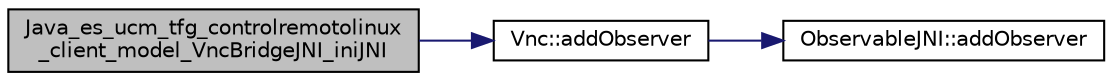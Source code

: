 digraph "Java_es_ucm_tfg_controlremotolinux_client_model_VncBridgeJNI_iniJNI"
{
  edge [fontname="Helvetica",fontsize="10",labelfontname="Helvetica",labelfontsize="10"];
  node [fontname="Helvetica",fontsize="10",shape=record];
  rankdir="LR";
  Node1 [label="Java_es_ucm_tfg_controlremotolinux\l_client_model_VncBridgeJNI_iniJNI",height=0.2,width=0.4,color="black", fillcolor="grey75", style="filled" fontcolor="black"];
  Node1 -> Node2 [color="midnightblue",fontsize="10",style="solid",fontname="Helvetica"];
  Node2 [label="Vnc::addObserver",height=0.2,width=0.4,color="black", fillcolor="white", style="filled",URL="$classVnc.html#a5c8ce7fb97832fb21cd638b14b49843d",tooltip="Añade a screen el observer, para que este se comunique con java."];
  Node2 -> Node3 [color="midnightblue",fontsize="10",style="solid",fontname="Helvetica"];
  Node3 [label="ObservableJNI::addObserver",height=0.2,width=0.4,color="black", fillcolor="white", style="filled",URL="$classObservableJNI.html#ae8fe89634934a94aa315320817a75d81",tooltip="Añade el objecto java que recibira las notificaciones."];
}
